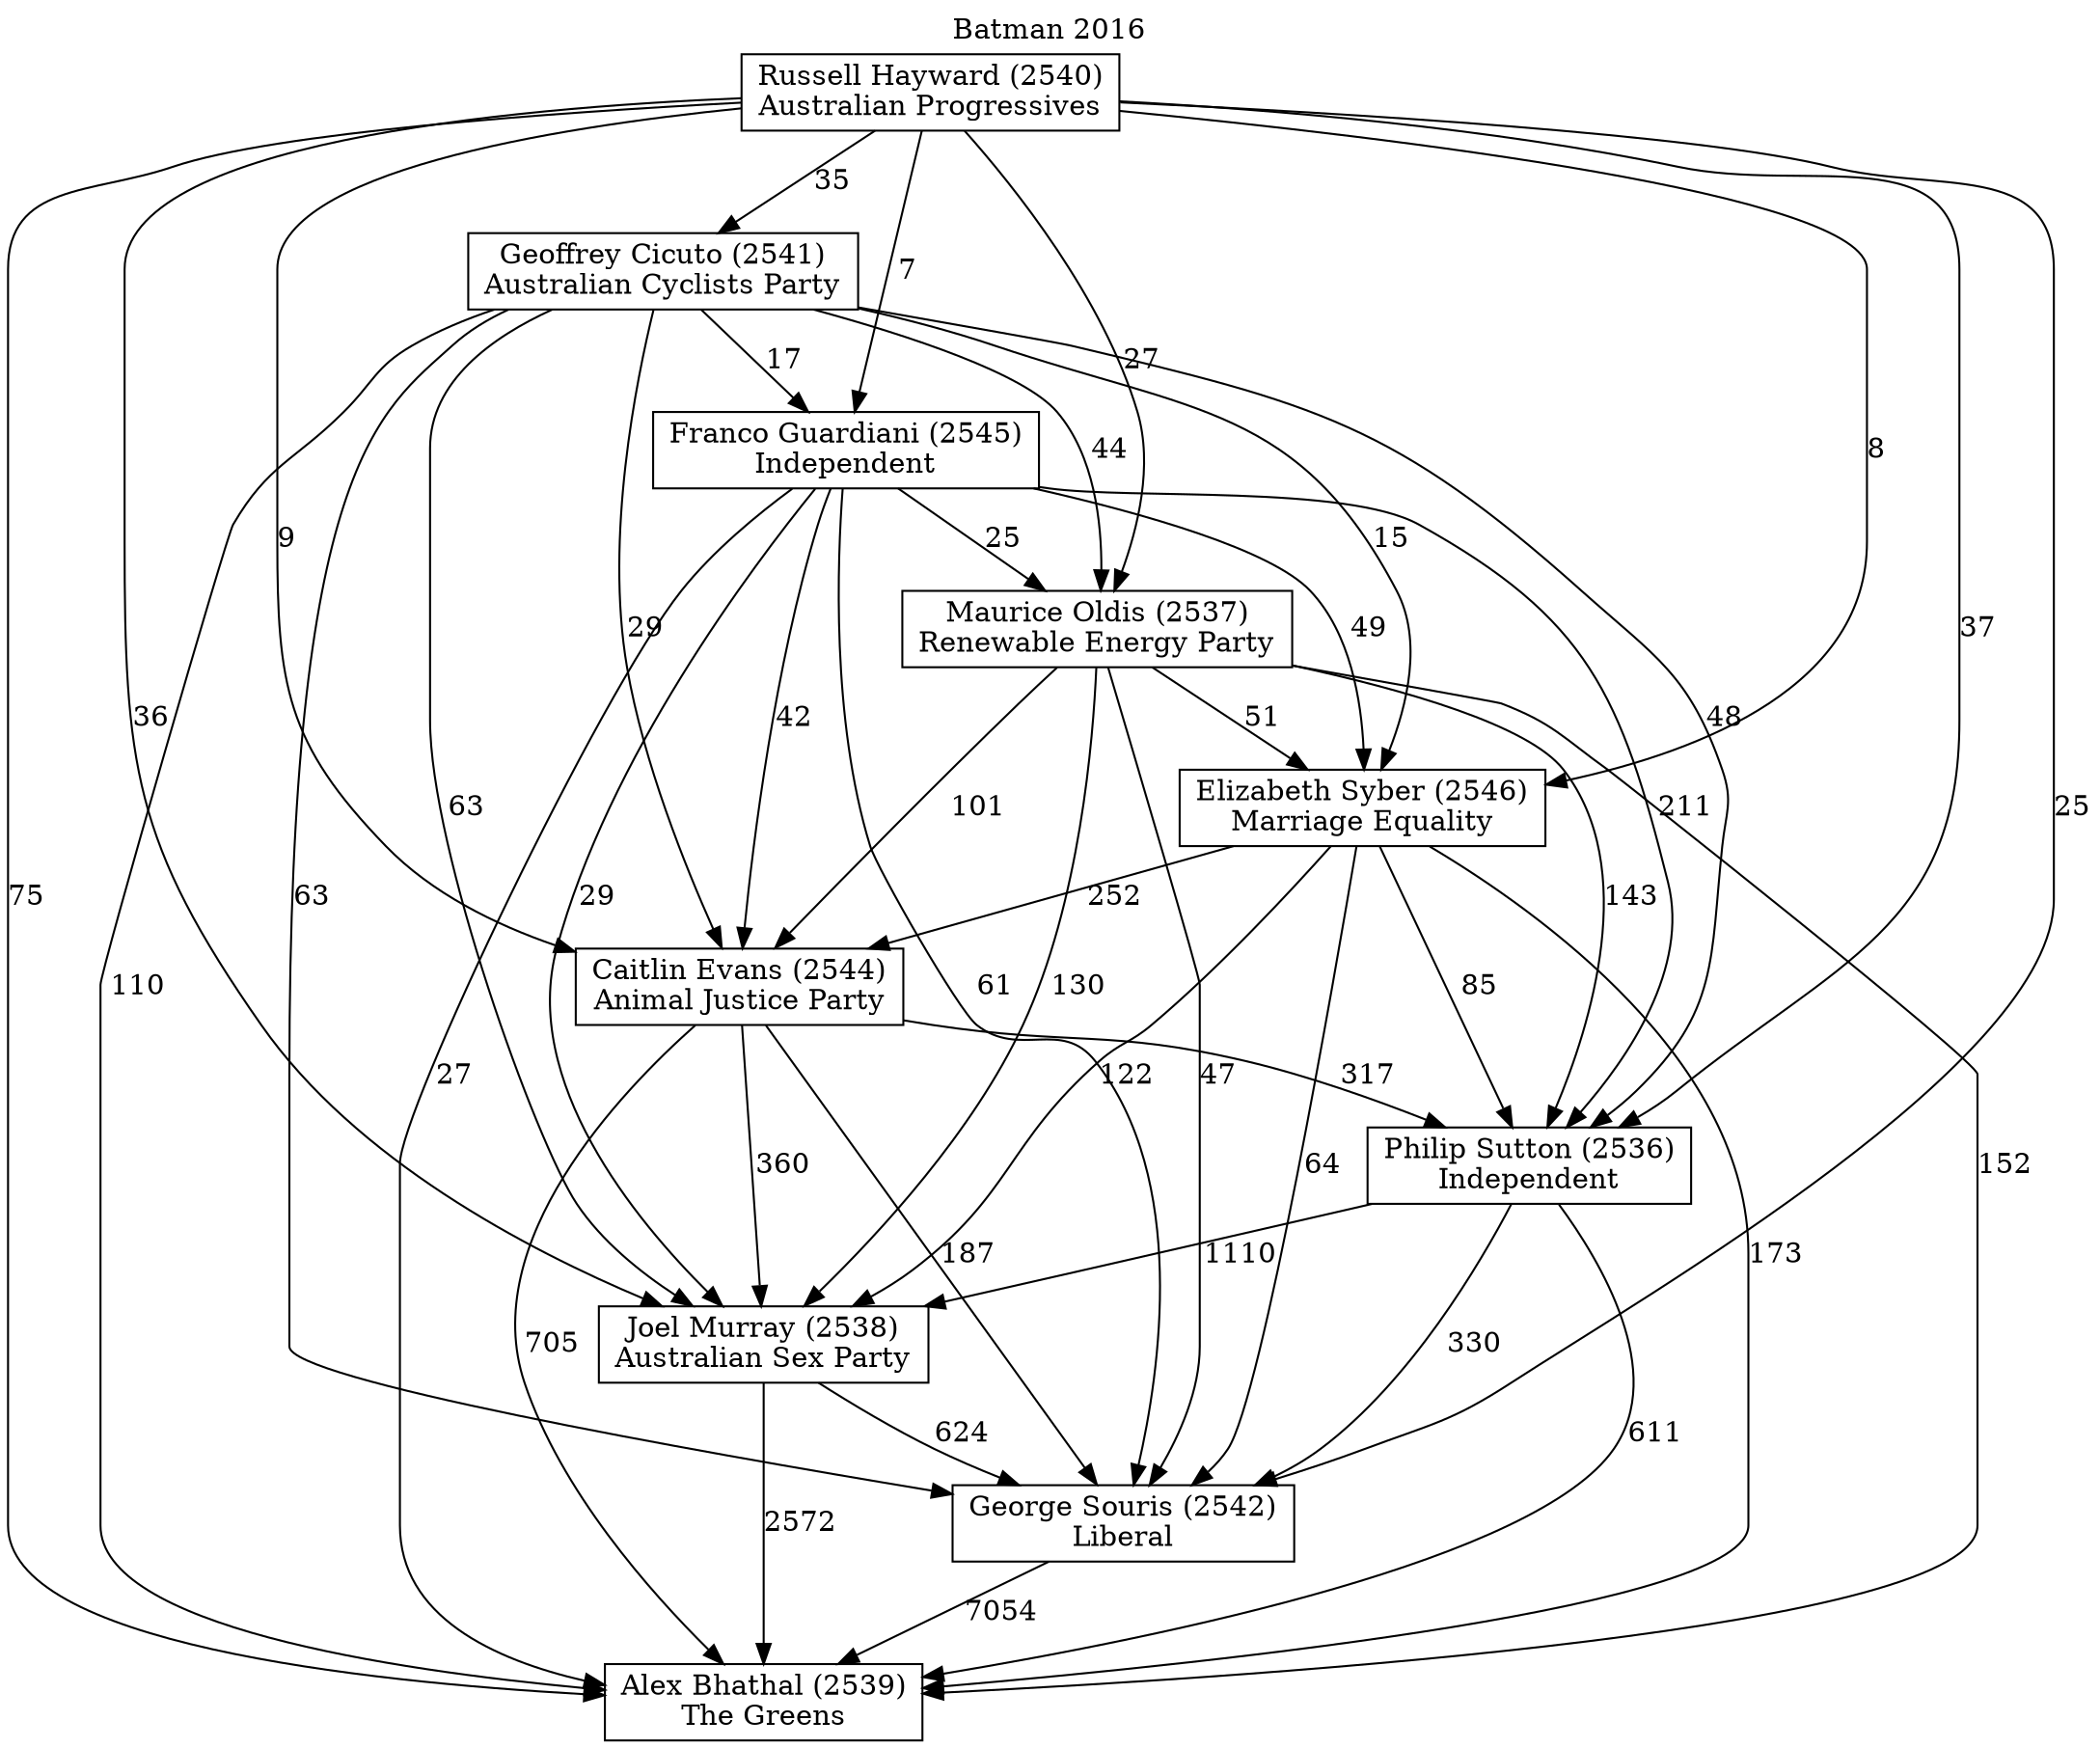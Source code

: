 // House preference flow
digraph "Alex Bhathal (2539)_Batman_2016" {
	graph [label="Batman 2016" labelloc=t mclimit=10]
	node [shape=box]
	"Maurice Oldis (2537)" [label="Maurice Oldis (2537)
Renewable Energy Party"]
	"Elizabeth Syber (2546)" [label="Elizabeth Syber (2546)
Marriage Equality"]
	"Caitlin Evans (2544)" [label="Caitlin Evans (2544)
Animal Justice Party"]
	"George Souris (2542)" [label="George Souris (2542)
Liberal"]
	"Alex Bhathal (2539)" [label="Alex Bhathal (2539)
The Greens"]
	"Joel Murray (2538)" [label="Joel Murray (2538)
Australian Sex Party"]
	"Russell Hayward (2540)" [label="Russell Hayward (2540)
Australian Progressives"]
	"Franco Guardiani (2545)" [label="Franco Guardiani (2545)
Independent"]
	"Philip Sutton (2536)" [label="Philip Sutton (2536)
Independent"]
	"Geoffrey Cicuto (2541)" [label="Geoffrey Cicuto (2541)
Australian Cyclists Party"]
	"Caitlin Evans (2544)" -> "Philip Sutton (2536)" [label=317]
	"Joel Murray (2538)" -> "George Souris (2542)" [label=624]
	"Elizabeth Syber (2546)" -> "Joel Murray (2538)" [label=122]
	"Geoffrey Cicuto (2541)" -> "George Souris (2542)" [label=63]
	"Geoffrey Cicuto (2541)" -> "Philip Sutton (2536)" [label=48]
	"Joel Murray (2538)" -> "Alex Bhathal (2539)" [label=2572]
	"Geoffrey Cicuto (2541)" -> "Elizabeth Syber (2546)" [label=15]
	"Russell Hayward (2540)" -> "Franco Guardiani (2545)" [label=7]
	"Franco Guardiani (2545)" -> "Joel Murray (2538)" [label=29]
	"Russell Hayward (2540)" -> "Philip Sutton (2536)" [label=37]
	"Caitlin Evans (2544)" -> "Alex Bhathal (2539)" [label=705]
	"Geoffrey Cicuto (2541)" -> "Maurice Oldis (2537)" [label=44]
	"Philip Sutton (2536)" -> "George Souris (2542)" [label=330]
	"Geoffrey Cicuto (2541)" -> "Franco Guardiani (2545)" [label=17]
	"Maurice Oldis (2537)" -> "Joel Murray (2538)" [label=130]
	"Franco Guardiani (2545)" -> "Caitlin Evans (2544)" [label=42]
	"Russell Hayward (2540)" -> "George Souris (2542)" [label=25]
	"Caitlin Evans (2544)" -> "Joel Murray (2538)" [label=360]
	"Franco Guardiani (2545)" -> "Elizabeth Syber (2546)" [label=49]
	"Russell Hayward (2540)" -> "Elizabeth Syber (2546)" [label=8]
	"Geoffrey Cicuto (2541)" -> "Joel Murray (2538)" [label=63]
	"Elizabeth Syber (2546)" -> "Alex Bhathal (2539)" [label=173]
	"Franco Guardiani (2545)" -> "Alex Bhathal (2539)" [label=27]
	"Maurice Oldis (2537)" -> "Philip Sutton (2536)" [label=143]
	"Maurice Oldis (2537)" -> "Alex Bhathal (2539)" [label=152]
	"Elizabeth Syber (2546)" -> "Philip Sutton (2536)" [label=85]
	"Elizabeth Syber (2546)" -> "George Souris (2542)" [label=64]
	"Franco Guardiani (2545)" -> "Philip Sutton (2536)" [label=211]
	"Geoffrey Cicuto (2541)" -> "Alex Bhathal (2539)" [label=110]
	"Philip Sutton (2536)" -> "Alex Bhathal (2539)" [label=611]
	"Maurice Oldis (2537)" -> "Caitlin Evans (2544)" [label=101]
	"Caitlin Evans (2544)" -> "George Souris (2542)" [label=187]
	"Russell Hayward (2540)" -> "Geoffrey Cicuto (2541)" [label=35]
	"Russell Hayward (2540)" -> "Caitlin Evans (2544)" [label=9]
	"Maurice Oldis (2537)" -> "George Souris (2542)" [label=47]
	"Russell Hayward (2540)" -> "Joel Murray (2538)" [label=36]
	"Geoffrey Cicuto (2541)" -> "Caitlin Evans (2544)" [label=29]
	"Russell Hayward (2540)" -> "Maurice Oldis (2537)" [label=27]
	"Franco Guardiani (2545)" -> "Maurice Oldis (2537)" [label=25]
	"Russell Hayward (2540)" -> "Alex Bhathal (2539)" [label=75]
	"Franco Guardiani (2545)" -> "George Souris (2542)" [label=61]
	"Elizabeth Syber (2546)" -> "Caitlin Evans (2544)" [label=252]
	"Philip Sutton (2536)" -> "Joel Murray (2538)" [label=1110]
	"Maurice Oldis (2537)" -> "Elizabeth Syber (2546)" [label=51]
	"George Souris (2542)" -> "Alex Bhathal (2539)" [label=7054]
}
